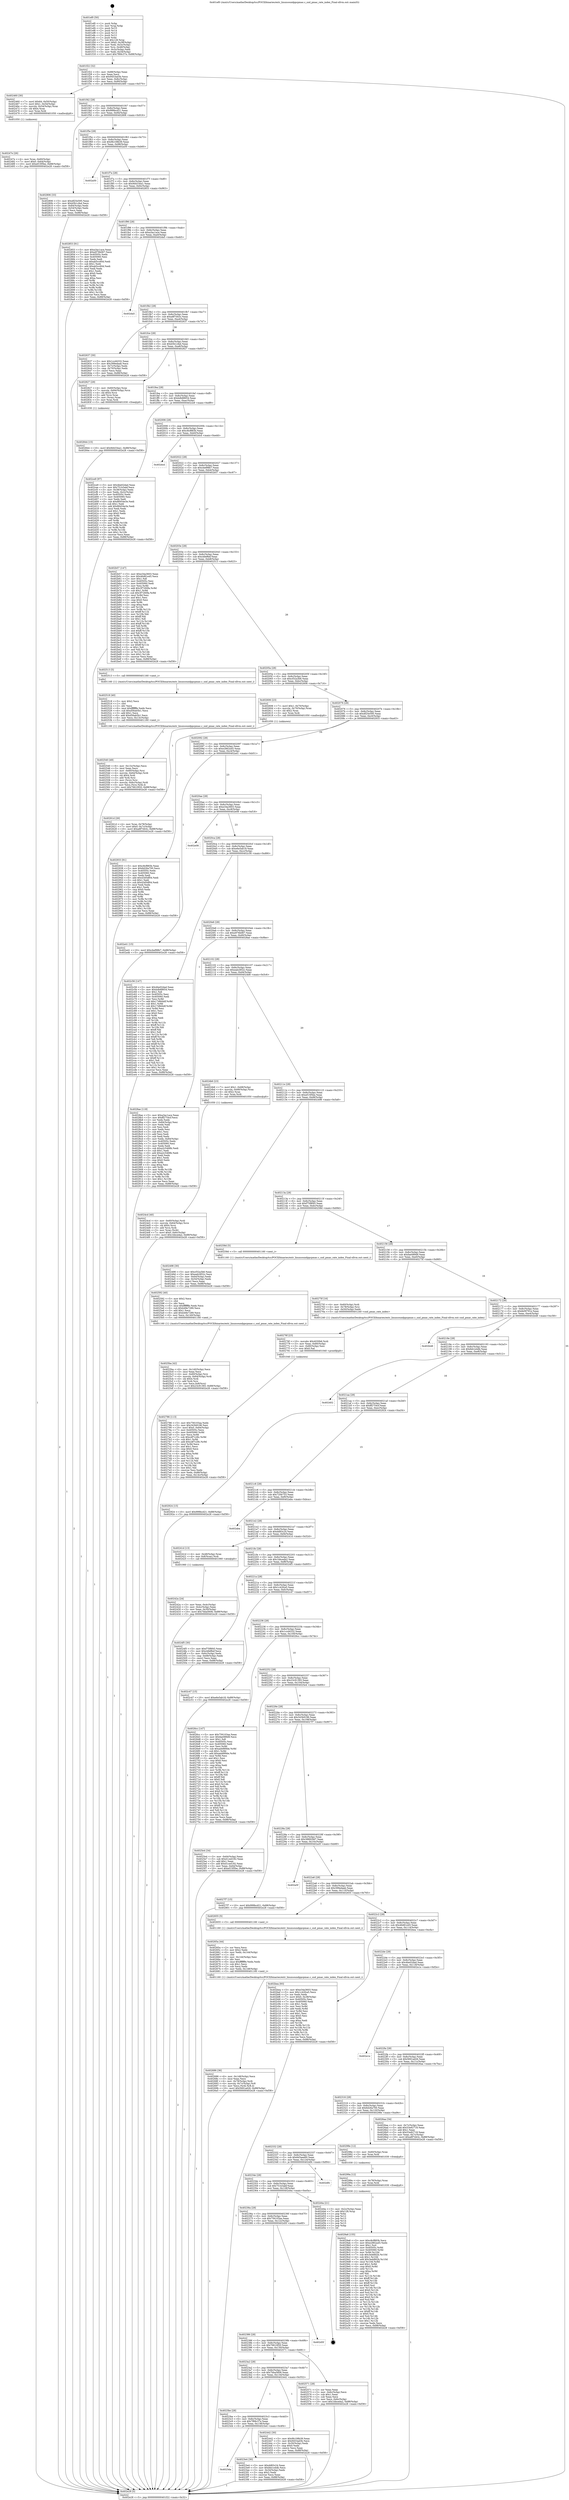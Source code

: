 digraph "0x401ef0" {
  label = "0x401ef0 (/mnt/c/Users/mathe/Desktop/tcc/POCII/binaries/extr_linuxsoundppcpmac.c_snd_pmac_rate_index_Final-ollvm.out::main(0))"
  labelloc = "t"
  node[shape=record]

  Entry [label="",width=0.3,height=0.3,shape=circle,fillcolor=black,style=filled]
  "0x401f22" [label="{
     0x401f22 [32]\l
     | [instrs]\l
     &nbsp;&nbsp;0x401f22 \<+6\>: mov -0x88(%rbp),%eax\l
     &nbsp;&nbsp;0x401f28 \<+2\>: mov %eax,%ecx\l
     &nbsp;&nbsp;0x401f2a \<+6\>: sub $0x9453ad3b,%ecx\l
     &nbsp;&nbsp;0x401f30 \<+6\>: mov %eax,-0x8c(%rbp)\l
     &nbsp;&nbsp;0x401f36 \<+6\>: mov %ecx,-0x90(%rbp)\l
     &nbsp;&nbsp;0x401f3c \<+6\>: je 0000000000402460 \<main+0x570\>\l
  }"]
  "0x402460" [label="{
     0x402460 [30]\l
     | [instrs]\l
     &nbsp;&nbsp;0x402460 \<+7\>: movl $0x64,-0x50(%rbp)\l
     &nbsp;&nbsp;0x402467 \<+7\>: movl $0x1,-0x54(%rbp)\l
     &nbsp;&nbsp;0x40246e \<+4\>: movslq -0x54(%rbp),%rax\l
     &nbsp;&nbsp;0x402472 \<+4\>: shl $0x4,%rax\l
     &nbsp;&nbsp;0x402476 \<+3\>: mov %rax,%rdi\l
     &nbsp;&nbsp;0x402479 \<+5\>: call 0000000000401050 \<malloc@plt\>\l
     | [calls]\l
     &nbsp;&nbsp;0x401050 \{1\} (unknown)\l
  }"]
  "0x401f42" [label="{
     0x401f42 [28]\l
     | [instrs]\l
     &nbsp;&nbsp;0x401f42 \<+5\>: jmp 0000000000401f47 \<main+0x57\>\l
     &nbsp;&nbsp;0x401f47 \<+6\>: mov -0x8c(%rbp),%eax\l
     &nbsp;&nbsp;0x401f4d \<+5\>: sub $0x999bcd21,%eax\l
     &nbsp;&nbsp;0x401f52 \<+6\>: mov %eax,-0x94(%rbp)\l
     &nbsp;&nbsp;0x401f58 \<+6\>: je 0000000000402806 \<main+0x916\>\l
  }"]
  Exit [label="",width=0.3,height=0.3,shape=circle,fillcolor=black,style=filled,peripheries=2]
  "0x402806" [label="{
     0x402806 [33]\l
     | [instrs]\l
     &nbsp;&nbsp;0x402806 \<+5\>: mov $0xdf25e595,%eax\l
     &nbsp;&nbsp;0x40280b \<+5\>: mov $0xb5b1cfa4,%ecx\l
     &nbsp;&nbsp;0x402810 \<+6\>: mov -0x84(%rbp),%edx\l
     &nbsp;&nbsp;0x402816 \<+3\>: cmp -0x54(%rbp),%edx\l
     &nbsp;&nbsp;0x402819 \<+3\>: cmovl %ecx,%eax\l
     &nbsp;&nbsp;0x40281c \<+6\>: mov %eax,-0x88(%rbp)\l
     &nbsp;&nbsp;0x402822 \<+5\>: jmp 0000000000402e28 \<main+0xf38\>\l
  }"]
  "0x401f5e" [label="{
     0x401f5e [28]\l
     | [instrs]\l
     &nbsp;&nbsp;0x401f5e \<+5\>: jmp 0000000000401f63 \<main+0x73\>\l
     &nbsp;&nbsp;0x401f63 \<+6\>: mov -0x8c(%rbp),%eax\l
     &nbsp;&nbsp;0x401f69 \<+5\>: sub $0x9b108b39,%eax\l
     &nbsp;&nbsp;0x401f6e \<+6\>: mov %eax,-0x98(%rbp)\l
     &nbsp;&nbsp;0x401f74 \<+6\>: je 0000000000402a50 \<main+0xb60\>\l
  }"]
  "0x4029a6" [label="{
     0x4029a6 [155]\l
     | [instrs]\l
     &nbsp;&nbsp;0x4029a6 \<+5\>: mov $0xc8cf883b,%ecx\l
     &nbsp;&nbsp;0x4029ab \<+5\>: mov $0xe2862a45,%edx\l
     &nbsp;&nbsp;0x4029b0 \<+3\>: mov $0x1,%sil\l
     &nbsp;&nbsp;0x4029b3 \<+8\>: mov 0x40505c,%r8d\l
     &nbsp;&nbsp;0x4029bb \<+8\>: mov 0x405060,%r9d\l
     &nbsp;&nbsp;0x4029c3 \<+3\>: mov %r8d,%r10d\l
     &nbsp;&nbsp;0x4029c6 \<+7\>: sub $0x3eddfd2b,%r10d\l
     &nbsp;&nbsp;0x4029cd \<+4\>: sub $0x1,%r10d\l
     &nbsp;&nbsp;0x4029d1 \<+7\>: add $0x3eddfd2b,%r10d\l
     &nbsp;&nbsp;0x4029d8 \<+4\>: imul %r10d,%r8d\l
     &nbsp;&nbsp;0x4029dc \<+4\>: and $0x1,%r8d\l
     &nbsp;&nbsp;0x4029e0 \<+4\>: cmp $0x0,%r8d\l
     &nbsp;&nbsp;0x4029e4 \<+4\>: sete %r11b\l
     &nbsp;&nbsp;0x4029e8 \<+4\>: cmp $0xa,%r9d\l
     &nbsp;&nbsp;0x4029ec \<+3\>: setl %bl\l
     &nbsp;&nbsp;0x4029ef \<+3\>: mov %r11b,%r14b\l
     &nbsp;&nbsp;0x4029f2 \<+4\>: xor $0xff,%r14b\l
     &nbsp;&nbsp;0x4029f6 \<+3\>: mov %bl,%r15b\l
     &nbsp;&nbsp;0x4029f9 \<+4\>: xor $0xff,%r15b\l
     &nbsp;&nbsp;0x4029fd \<+4\>: xor $0x0,%sil\l
     &nbsp;&nbsp;0x402a01 \<+3\>: mov %r14b,%r12b\l
     &nbsp;&nbsp;0x402a04 \<+4\>: and $0x0,%r12b\l
     &nbsp;&nbsp;0x402a08 \<+3\>: and %sil,%r11b\l
     &nbsp;&nbsp;0x402a0b \<+3\>: mov %r15b,%r13b\l
     &nbsp;&nbsp;0x402a0e \<+4\>: and $0x0,%r13b\l
     &nbsp;&nbsp;0x402a12 \<+3\>: and %sil,%bl\l
     &nbsp;&nbsp;0x402a15 \<+3\>: or %r11b,%r12b\l
     &nbsp;&nbsp;0x402a18 \<+3\>: or %bl,%r13b\l
     &nbsp;&nbsp;0x402a1b \<+3\>: xor %r13b,%r12b\l
     &nbsp;&nbsp;0x402a1e \<+3\>: or %r15b,%r14b\l
     &nbsp;&nbsp;0x402a21 \<+4\>: xor $0xff,%r14b\l
     &nbsp;&nbsp;0x402a25 \<+4\>: or $0x0,%sil\l
     &nbsp;&nbsp;0x402a29 \<+3\>: and %sil,%r14b\l
     &nbsp;&nbsp;0x402a2c \<+3\>: or %r14b,%r12b\l
     &nbsp;&nbsp;0x402a2f \<+4\>: test $0x1,%r12b\l
     &nbsp;&nbsp;0x402a33 \<+3\>: cmovne %edx,%ecx\l
     &nbsp;&nbsp;0x402a36 \<+6\>: mov %ecx,-0x88(%rbp)\l
     &nbsp;&nbsp;0x402a3c \<+5\>: jmp 0000000000402e28 \<main+0xf38\>\l
  }"]
  "0x402a50" [label="{
     0x402a50\l
  }", style=dashed]
  "0x401f7a" [label="{
     0x401f7a [28]\l
     | [instrs]\l
     &nbsp;&nbsp;0x401f7a \<+5\>: jmp 0000000000401f7f \<main+0x8f\>\l
     &nbsp;&nbsp;0x401f7f \<+6\>: mov -0x8c(%rbp),%eax\l
     &nbsp;&nbsp;0x401f85 \<+5\>: sub $0x9d433ea1,%eax\l
     &nbsp;&nbsp;0x401f8a \<+6\>: mov %eax,-0x9c(%rbp)\l
     &nbsp;&nbsp;0x401f90 \<+6\>: je 0000000000402853 \<main+0x963\>\l
  }"]
  "0x40299a" [label="{
     0x40299a [12]\l
     | [instrs]\l
     &nbsp;&nbsp;0x40299a \<+4\>: mov -0x78(%rbp),%rax\l
     &nbsp;&nbsp;0x40299e \<+3\>: mov %rax,%rdi\l
     &nbsp;&nbsp;0x4029a1 \<+5\>: call 0000000000401030 \<free@plt\>\l
     | [calls]\l
     &nbsp;&nbsp;0x401030 \{1\} (unknown)\l
  }"]
  "0x402853" [label="{
     0x402853 [91]\l
     | [instrs]\l
     &nbsp;&nbsp;0x402853 \<+5\>: mov $0xa3ac1ace,%eax\l
     &nbsp;&nbsp;0x402858 \<+5\>: mov $0xe976b067,%ecx\l
     &nbsp;&nbsp;0x40285d \<+7\>: mov 0x40505c,%edx\l
     &nbsp;&nbsp;0x402864 \<+7\>: mov 0x405060,%esi\l
     &nbsp;&nbsp;0x40286b \<+2\>: mov %edx,%edi\l
     &nbsp;&nbsp;0x40286d \<+6\>: sub $0xab5cc60d,%edi\l
     &nbsp;&nbsp;0x402873 \<+3\>: sub $0x1,%edi\l
     &nbsp;&nbsp;0x402876 \<+6\>: add $0xab5cc60d,%edi\l
     &nbsp;&nbsp;0x40287c \<+3\>: imul %edi,%edx\l
     &nbsp;&nbsp;0x40287f \<+3\>: and $0x1,%edx\l
     &nbsp;&nbsp;0x402882 \<+3\>: cmp $0x0,%edx\l
     &nbsp;&nbsp;0x402885 \<+4\>: sete %r8b\l
     &nbsp;&nbsp;0x402889 \<+3\>: cmp $0xa,%esi\l
     &nbsp;&nbsp;0x40288c \<+4\>: setl %r9b\l
     &nbsp;&nbsp;0x402890 \<+3\>: mov %r8b,%r10b\l
     &nbsp;&nbsp;0x402893 \<+3\>: and %r9b,%r10b\l
     &nbsp;&nbsp;0x402896 \<+3\>: xor %r9b,%r8b\l
     &nbsp;&nbsp;0x402899 \<+3\>: or %r8b,%r10b\l
     &nbsp;&nbsp;0x40289c \<+4\>: test $0x1,%r10b\l
     &nbsp;&nbsp;0x4028a0 \<+3\>: cmovne %ecx,%eax\l
     &nbsp;&nbsp;0x4028a3 \<+6\>: mov %eax,-0x88(%rbp)\l
     &nbsp;&nbsp;0x4028a9 \<+5\>: jmp 0000000000402e28 \<main+0xf38\>\l
  }"]
  "0x401f96" [label="{
     0x401f96 [28]\l
     | [instrs]\l
     &nbsp;&nbsp;0x401f96 \<+5\>: jmp 0000000000401f9b \<main+0xab\>\l
     &nbsp;&nbsp;0x401f9b \<+6\>: mov -0x8c(%rbp),%eax\l
     &nbsp;&nbsp;0x401fa1 \<+5\>: sub $0xa3ac1ace,%eax\l
     &nbsp;&nbsp;0x401fa6 \<+6\>: mov %eax,-0xa0(%rbp)\l
     &nbsp;&nbsp;0x401fac \<+6\>: je 0000000000402da5 \<main+0xeb5\>\l
  }"]
  "0x402844" [label="{
     0x402844 [15]\l
     | [instrs]\l
     &nbsp;&nbsp;0x402844 \<+10\>: movl $0x9d433ea1,-0x88(%rbp)\l
     &nbsp;&nbsp;0x40284e \<+5\>: jmp 0000000000402e28 \<main+0xf38\>\l
  }"]
  "0x402da5" [label="{
     0x402da5\l
  }", style=dashed]
  "0x401fb2" [label="{
     0x401fb2 [28]\l
     | [instrs]\l
     &nbsp;&nbsp;0x401fb2 \<+5\>: jmp 0000000000401fb7 \<main+0xc7\>\l
     &nbsp;&nbsp;0x401fb7 \<+6\>: mov -0x8c(%rbp),%eax\l
     &nbsp;&nbsp;0x401fbd \<+5\>: sub $0xa8f7d43c,%eax\l
     &nbsp;&nbsp;0x401fc2 \<+6\>: mov %eax,-0xa4(%rbp)\l
     &nbsp;&nbsp;0x401fc8 \<+6\>: je 0000000000402637 \<main+0x747\>\l
  }"]
  "0x402786" [label="{
     0x402786 [113]\l
     | [instrs]\l
     &nbsp;&nbsp;0x402786 \<+5\>: mov $0x756103aa,%edx\l
     &nbsp;&nbsp;0x40278b \<+5\>: mov $0x343b9196,%esi\l
     &nbsp;&nbsp;0x402790 \<+10\>: movl $0x0,-0x84(%rbp)\l
     &nbsp;&nbsp;0x40279a \<+7\>: mov 0x40505c,%ecx\l
     &nbsp;&nbsp;0x4027a1 \<+8\>: mov 0x405060,%r8d\l
     &nbsp;&nbsp;0x4027a9 \<+3\>: mov %ecx,%r9d\l
     &nbsp;&nbsp;0x4027ac \<+7\>: sub $0xcdf7c28c,%r9d\l
     &nbsp;&nbsp;0x4027b3 \<+4\>: sub $0x1,%r9d\l
     &nbsp;&nbsp;0x4027b7 \<+7\>: add $0xcdf7c28c,%r9d\l
     &nbsp;&nbsp;0x4027be \<+4\>: imul %r9d,%ecx\l
     &nbsp;&nbsp;0x4027c2 \<+3\>: and $0x1,%ecx\l
     &nbsp;&nbsp;0x4027c5 \<+3\>: cmp $0x0,%ecx\l
     &nbsp;&nbsp;0x4027c8 \<+4\>: sete %r10b\l
     &nbsp;&nbsp;0x4027cc \<+4\>: cmp $0xa,%r8d\l
     &nbsp;&nbsp;0x4027d0 \<+4\>: setl %r11b\l
     &nbsp;&nbsp;0x4027d4 \<+3\>: mov %r10b,%bl\l
     &nbsp;&nbsp;0x4027d7 \<+3\>: and %r11b,%bl\l
     &nbsp;&nbsp;0x4027da \<+3\>: xor %r11b,%r10b\l
     &nbsp;&nbsp;0x4027dd \<+3\>: or %r10b,%bl\l
     &nbsp;&nbsp;0x4027e0 \<+3\>: test $0x1,%bl\l
     &nbsp;&nbsp;0x4027e3 \<+3\>: cmovne %esi,%edx\l
     &nbsp;&nbsp;0x4027e6 \<+6\>: mov %edx,-0x88(%rbp)\l
     &nbsp;&nbsp;0x4027ec \<+6\>: mov %eax,-0x14c(%rbp)\l
     &nbsp;&nbsp;0x4027f2 \<+5\>: jmp 0000000000402e28 \<main+0xf38\>\l
  }"]
  "0x402637" [label="{
     0x402637 [30]\l
     | [instrs]\l
     &nbsp;&nbsp;0x402637 \<+5\>: mov $0x1ccd4332,%eax\l
     &nbsp;&nbsp;0x40263c \<+5\>: mov $0x399edaab,%ecx\l
     &nbsp;&nbsp;0x402641 \<+3\>: mov -0x7c(%rbp),%edx\l
     &nbsp;&nbsp;0x402644 \<+3\>: cmp -0x70(%rbp),%edx\l
     &nbsp;&nbsp;0x402647 \<+3\>: cmovl %ecx,%eax\l
     &nbsp;&nbsp;0x40264a \<+6\>: mov %eax,-0x88(%rbp)\l
     &nbsp;&nbsp;0x402650 \<+5\>: jmp 0000000000402e28 \<main+0xf38\>\l
  }"]
  "0x401fce" [label="{
     0x401fce [28]\l
     | [instrs]\l
     &nbsp;&nbsp;0x401fce \<+5\>: jmp 0000000000401fd3 \<main+0xe3\>\l
     &nbsp;&nbsp;0x401fd3 \<+6\>: mov -0x8c(%rbp),%eax\l
     &nbsp;&nbsp;0x401fd9 \<+5\>: sub $0xb5b1cfa4,%eax\l
     &nbsp;&nbsp;0x401fde \<+6\>: mov %eax,-0xa8(%rbp)\l
     &nbsp;&nbsp;0x401fe4 \<+6\>: je 0000000000402827 \<main+0x937\>\l
  }"]
  "0x40276f" [label="{
     0x40276f [23]\l
     | [instrs]\l
     &nbsp;&nbsp;0x40276f \<+10\>: movabs $0x4030b6,%rdi\l
     &nbsp;&nbsp;0x402779 \<+3\>: mov %eax,-0x80(%rbp)\l
     &nbsp;&nbsp;0x40277c \<+3\>: mov -0x80(%rbp),%esi\l
     &nbsp;&nbsp;0x40277f \<+2\>: mov $0x0,%al\l
     &nbsp;&nbsp;0x402781 \<+5\>: call 0000000000401040 \<printf@plt\>\l
     | [calls]\l
     &nbsp;&nbsp;0x401040 \{1\} (unknown)\l
  }"]
  "0x402827" [label="{
     0x402827 [29]\l
     | [instrs]\l
     &nbsp;&nbsp;0x402827 \<+4\>: mov -0x60(%rbp),%rax\l
     &nbsp;&nbsp;0x40282b \<+7\>: movslq -0x84(%rbp),%rcx\l
     &nbsp;&nbsp;0x402832 \<+4\>: shl $0x4,%rcx\l
     &nbsp;&nbsp;0x402836 \<+3\>: add %rcx,%rax\l
     &nbsp;&nbsp;0x402839 \<+3\>: mov (%rax),%rax\l
     &nbsp;&nbsp;0x40283c \<+3\>: mov %rax,%rdi\l
     &nbsp;&nbsp;0x40283f \<+5\>: call 0000000000401030 \<free@plt\>\l
     | [calls]\l
     &nbsp;&nbsp;0x401030 \{1\} (unknown)\l
  }"]
  "0x401fea" [label="{
     0x401fea [28]\l
     | [instrs]\l
     &nbsp;&nbsp;0x401fea \<+5\>: jmp 0000000000401fef \<main+0xff\>\l
     &nbsp;&nbsp;0x401fef \<+6\>: mov -0x8c(%rbp),%eax\l
     &nbsp;&nbsp;0x401ff5 \<+5\>: sub $0xbdb88654,%eax\l
     &nbsp;&nbsp;0x401ffa \<+6\>: mov %eax,-0xac(%rbp)\l
     &nbsp;&nbsp;0x402000 \<+6\>: je 0000000000402ce9 \<main+0xdf9\>\l
  }"]
  "0x402686" [label="{
     0x402686 [36]\l
     | [instrs]\l
     &nbsp;&nbsp;0x402686 \<+6\>: mov -0x148(%rbp),%ecx\l
     &nbsp;&nbsp;0x40268c \<+3\>: imul %eax,%ecx\l
     &nbsp;&nbsp;0x40268f \<+4\>: mov -0x78(%rbp),%rdi\l
     &nbsp;&nbsp;0x402693 \<+4\>: movslq -0x7c(%rbp),%r8\l
     &nbsp;&nbsp;0x402697 \<+4\>: mov %ecx,(%rdi,%r8,4)\l
     &nbsp;&nbsp;0x40269b \<+10\>: movl $0x5691ad26,-0x88(%rbp)\l
     &nbsp;&nbsp;0x4026a5 \<+5\>: jmp 0000000000402e28 \<main+0xf38\>\l
  }"]
  "0x402ce9" [label="{
     0x402ce9 [97]\l
     | [instrs]\l
     &nbsp;&nbsp;0x402ce9 \<+5\>: mov $0x4be02dad,%eax\l
     &nbsp;&nbsp;0x402cee \<+5\>: mov $0x751b3abf,%ecx\l
     &nbsp;&nbsp;0x402cf3 \<+3\>: mov -0x38(%rbp),%edx\l
     &nbsp;&nbsp;0x402cf6 \<+3\>: mov %edx,-0x2c(%rbp)\l
     &nbsp;&nbsp;0x402cf9 \<+7\>: mov 0x40505c,%edx\l
     &nbsp;&nbsp;0x402d00 \<+7\>: mov 0x405060,%esi\l
     &nbsp;&nbsp;0x402d07 \<+2\>: mov %edx,%edi\l
     &nbsp;&nbsp;0x402d09 \<+6\>: sub $0x88454e3e,%edi\l
     &nbsp;&nbsp;0x402d0f \<+3\>: sub $0x1,%edi\l
     &nbsp;&nbsp;0x402d12 \<+6\>: add $0x88454e3e,%edi\l
     &nbsp;&nbsp;0x402d18 \<+3\>: imul %edi,%edx\l
     &nbsp;&nbsp;0x402d1b \<+3\>: and $0x1,%edx\l
     &nbsp;&nbsp;0x402d1e \<+3\>: cmp $0x0,%edx\l
     &nbsp;&nbsp;0x402d21 \<+4\>: sete %r8b\l
     &nbsp;&nbsp;0x402d25 \<+3\>: cmp $0xa,%esi\l
     &nbsp;&nbsp;0x402d28 \<+4\>: setl %r9b\l
     &nbsp;&nbsp;0x402d2c \<+3\>: mov %r8b,%r10b\l
     &nbsp;&nbsp;0x402d2f \<+3\>: and %r9b,%r10b\l
     &nbsp;&nbsp;0x402d32 \<+3\>: xor %r9b,%r8b\l
     &nbsp;&nbsp;0x402d35 \<+3\>: or %r8b,%r10b\l
     &nbsp;&nbsp;0x402d38 \<+4\>: test $0x1,%r10b\l
     &nbsp;&nbsp;0x402d3c \<+3\>: cmovne %ecx,%eax\l
     &nbsp;&nbsp;0x402d3f \<+6\>: mov %eax,-0x88(%rbp)\l
     &nbsp;&nbsp;0x402d45 \<+5\>: jmp 0000000000402e28 \<main+0xf38\>\l
  }"]
  "0x402006" [label="{
     0x402006 [28]\l
     | [instrs]\l
     &nbsp;&nbsp;0x402006 \<+5\>: jmp 000000000040200b \<main+0x11b\>\l
     &nbsp;&nbsp;0x40200b \<+6\>: mov -0x8c(%rbp),%eax\l
     &nbsp;&nbsp;0x402011 \<+5\>: sub $0xc8cf883b,%eax\l
     &nbsp;&nbsp;0x402016 \<+6\>: mov %eax,-0xb0(%rbp)\l
     &nbsp;&nbsp;0x40201c \<+6\>: je 0000000000402dcd \<main+0xedd\>\l
  }"]
  "0x40265a" [label="{
     0x40265a [44]\l
     | [instrs]\l
     &nbsp;&nbsp;0x40265a \<+2\>: xor %ecx,%ecx\l
     &nbsp;&nbsp;0x40265c \<+5\>: mov $0x2,%edx\l
     &nbsp;&nbsp;0x402661 \<+6\>: mov %edx,-0x144(%rbp)\l
     &nbsp;&nbsp;0x402667 \<+1\>: cltd\l
     &nbsp;&nbsp;0x402668 \<+6\>: mov -0x144(%rbp),%esi\l
     &nbsp;&nbsp;0x40266e \<+2\>: idiv %esi\l
     &nbsp;&nbsp;0x402670 \<+6\>: imul $0xfffffffe,%edx,%edx\l
     &nbsp;&nbsp;0x402676 \<+3\>: sub $0x1,%ecx\l
     &nbsp;&nbsp;0x402679 \<+2\>: sub %ecx,%edx\l
     &nbsp;&nbsp;0x40267b \<+6\>: mov %edx,-0x148(%rbp)\l
     &nbsp;&nbsp;0x402681 \<+5\>: call 0000000000401160 \<next_i\>\l
     | [calls]\l
     &nbsp;&nbsp;0x401160 \{1\} (/mnt/c/Users/mathe/Desktop/tcc/POCII/binaries/extr_linuxsoundppcpmac.c_snd_pmac_rate_index_Final-ollvm.out::next_i)\l
  }"]
  "0x402dcd" [label="{
     0x402dcd\l
  }", style=dashed]
  "0x402022" [label="{
     0x402022 [28]\l
     | [instrs]\l
     &nbsp;&nbsp;0x402022 \<+5\>: jmp 0000000000402027 \<main+0x137\>\l
     &nbsp;&nbsp;0x402027 \<+6\>: mov -0x8c(%rbp),%eax\l
     &nbsp;&nbsp;0x40202d \<+5\>: sub $0xcbef98b7,%eax\l
     &nbsp;&nbsp;0x402032 \<+6\>: mov %eax,-0xb4(%rbp)\l
     &nbsp;&nbsp;0x402038 \<+6\>: je 0000000000402b57 \<main+0xc67\>\l
  }"]
  "0x40261d" [label="{
     0x40261d [26]\l
     | [instrs]\l
     &nbsp;&nbsp;0x40261d \<+4\>: mov %rax,-0x78(%rbp)\l
     &nbsp;&nbsp;0x402621 \<+7\>: movl $0x0,-0x7c(%rbp)\l
     &nbsp;&nbsp;0x402628 \<+10\>: movl $0xa8f7d43c,-0x88(%rbp)\l
     &nbsp;&nbsp;0x402632 \<+5\>: jmp 0000000000402e28 \<main+0xf38\>\l
  }"]
  "0x402b57" [label="{
     0x402b57 [147]\l
     | [instrs]\l
     &nbsp;&nbsp;0x402b57 \<+5\>: mov $0xe34a3603,%eax\l
     &nbsp;&nbsp;0x402b5c \<+5\>: mov $0x46d81e45,%ecx\l
     &nbsp;&nbsp;0x402b61 \<+2\>: mov $0x1,%dl\l
     &nbsp;&nbsp;0x402b63 \<+7\>: mov 0x40505c,%esi\l
     &nbsp;&nbsp;0x402b6a \<+7\>: mov 0x405060,%edi\l
     &nbsp;&nbsp;0x402b71 \<+3\>: mov %esi,%r8d\l
     &nbsp;&nbsp;0x402b74 \<+7\>: add $0x3f7260fa,%r8d\l
     &nbsp;&nbsp;0x402b7b \<+4\>: sub $0x1,%r8d\l
     &nbsp;&nbsp;0x402b7f \<+7\>: sub $0x3f7260fa,%r8d\l
     &nbsp;&nbsp;0x402b86 \<+4\>: imul %r8d,%esi\l
     &nbsp;&nbsp;0x402b8a \<+3\>: and $0x1,%esi\l
     &nbsp;&nbsp;0x402b8d \<+3\>: cmp $0x0,%esi\l
     &nbsp;&nbsp;0x402b90 \<+4\>: sete %r9b\l
     &nbsp;&nbsp;0x402b94 \<+3\>: cmp $0xa,%edi\l
     &nbsp;&nbsp;0x402b97 \<+4\>: setl %r10b\l
     &nbsp;&nbsp;0x402b9b \<+3\>: mov %r9b,%r11b\l
     &nbsp;&nbsp;0x402b9e \<+4\>: xor $0xff,%r11b\l
     &nbsp;&nbsp;0x402ba2 \<+3\>: mov %r10b,%bl\l
     &nbsp;&nbsp;0x402ba5 \<+3\>: xor $0xff,%bl\l
     &nbsp;&nbsp;0x402ba8 \<+3\>: xor $0x1,%dl\l
     &nbsp;&nbsp;0x402bab \<+3\>: mov %r11b,%r14b\l
     &nbsp;&nbsp;0x402bae \<+4\>: and $0xff,%r14b\l
     &nbsp;&nbsp;0x402bb2 \<+3\>: and %dl,%r9b\l
     &nbsp;&nbsp;0x402bb5 \<+3\>: mov %bl,%r15b\l
     &nbsp;&nbsp;0x402bb8 \<+4\>: and $0xff,%r15b\l
     &nbsp;&nbsp;0x402bbc \<+3\>: and %dl,%r10b\l
     &nbsp;&nbsp;0x402bbf \<+3\>: or %r9b,%r14b\l
     &nbsp;&nbsp;0x402bc2 \<+3\>: or %r10b,%r15b\l
     &nbsp;&nbsp;0x402bc5 \<+3\>: xor %r15b,%r14b\l
     &nbsp;&nbsp;0x402bc8 \<+3\>: or %bl,%r11b\l
     &nbsp;&nbsp;0x402bcb \<+4\>: xor $0xff,%r11b\l
     &nbsp;&nbsp;0x402bcf \<+3\>: or $0x1,%dl\l
     &nbsp;&nbsp;0x402bd2 \<+3\>: and %dl,%r11b\l
     &nbsp;&nbsp;0x402bd5 \<+3\>: or %r11b,%r14b\l
     &nbsp;&nbsp;0x402bd8 \<+4\>: test $0x1,%r14b\l
     &nbsp;&nbsp;0x402bdc \<+3\>: cmovne %ecx,%eax\l
     &nbsp;&nbsp;0x402bdf \<+6\>: mov %eax,-0x88(%rbp)\l
     &nbsp;&nbsp;0x402be5 \<+5\>: jmp 0000000000402e28 \<main+0xf38\>\l
  }"]
  "0x40203e" [label="{
     0x40203e [28]\l
     | [instrs]\l
     &nbsp;&nbsp;0x40203e \<+5\>: jmp 0000000000402043 \<main+0x153\>\l
     &nbsp;&nbsp;0x402043 \<+6\>: mov -0x8c(%rbp),%eax\l
     &nbsp;&nbsp;0x402049 \<+5\>: sub $0xcbfef6ef,%eax\l
     &nbsp;&nbsp;0x40204e \<+6\>: mov %eax,-0xb8(%rbp)\l
     &nbsp;&nbsp;0x402054 \<+6\>: je 0000000000402513 \<main+0x623\>\l
  }"]
  "0x4025ba" [label="{
     0x4025ba [42]\l
     | [instrs]\l
     &nbsp;&nbsp;0x4025ba \<+6\>: mov -0x140(%rbp),%ecx\l
     &nbsp;&nbsp;0x4025c0 \<+3\>: imul %eax,%ecx\l
     &nbsp;&nbsp;0x4025c3 \<+4\>: mov -0x60(%rbp),%rsi\l
     &nbsp;&nbsp;0x4025c7 \<+4\>: movslq -0x64(%rbp),%rdi\l
     &nbsp;&nbsp;0x4025cb \<+4\>: shl $0x4,%rdi\l
     &nbsp;&nbsp;0x4025cf \<+3\>: add %rdi,%rsi\l
     &nbsp;&nbsp;0x4025d2 \<+3\>: mov %ecx,0x8(%rsi)\l
     &nbsp;&nbsp;0x4025d5 \<+10\>: movl $0x23c91393,-0x88(%rbp)\l
     &nbsp;&nbsp;0x4025df \<+5\>: jmp 0000000000402e28 \<main+0xf38\>\l
  }"]
  "0x402513" [label="{
     0x402513 [5]\l
     | [instrs]\l
     &nbsp;&nbsp;0x402513 \<+5\>: call 0000000000401160 \<next_i\>\l
     | [calls]\l
     &nbsp;&nbsp;0x401160 \{1\} (/mnt/c/Users/mathe/Desktop/tcc/POCII/binaries/extr_linuxsoundppcpmac.c_snd_pmac_rate_index_Final-ollvm.out::next_i)\l
  }"]
  "0x40205a" [label="{
     0x40205a [28]\l
     | [instrs]\l
     &nbsp;&nbsp;0x40205a \<+5\>: jmp 000000000040205f \<main+0x16f\>\l
     &nbsp;&nbsp;0x40205f \<+6\>: mov -0x8c(%rbp),%eax\l
     &nbsp;&nbsp;0x402065 \<+5\>: sub $0xcf32a3b6,%eax\l
     &nbsp;&nbsp;0x40206a \<+6\>: mov %eax,-0xbc(%rbp)\l
     &nbsp;&nbsp;0x402070 \<+6\>: je 0000000000402606 \<main+0x716\>\l
  }"]
  "0x402592" [label="{
     0x402592 [40]\l
     | [instrs]\l
     &nbsp;&nbsp;0x402592 \<+5\>: mov $0x2,%ecx\l
     &nbsp;&nbsp;0x402597 \<+1\>: cltd\l
     &nbsp;&nbsp;0x402598 \<+2\>: idiv %ecx\l
     &nbsp;&nbsp;0x40259a \<+6\>: imul $0xfffffffe,%edx,%ecx\l
     &nbsp;&nbsp;0x4025a0 \<+6\>: sub $0xb49e7289,%ecx\l
     &nbsp;&nbsp;0x4025a6 \<+3\>: add $0x1,%ecx\l
     &nbsp;&nbsp;0x4025a9 \<+6\>: add $0xb49e7289,%ecx\l
     &nbsp;&nbsp;0x4025af \<+6\>: mov %ecx,-0x140(%rbp)\l
     &nbsp;&nbsp;0x4025b5 \<+5\>: call 0000000000401160 \<next_i\>\l
     | [calls]\l
     &nbsp;&nbsp;0x401160 \{1\} (/mnt/c/Users/mathe/Desktop/tcc/POCII/binaries/extr_linuxsoundppcpmac.c_snd_pmac_rate_index_Final-ollvm.out::next_i)\l
  }"]
  "0x402606" [label="{
     0x402606 [23]\l
     | [instrs]\l
     &nbsp;&nbsp;0x402606 \<+7\>: movl $0x1,-0x70(%rbp)\l
     &nbsp;&nbsp;0x40260d \<+4\>: movslq -0x70(%rbp),%rax\l
     &nbsp;&nbsp;0x402611 \<+4\>: shl $0x2,%rax\l
     &nbsp;&nbsp;0x402615 \<+3\>: mov %rax,%rdi\l
     &nbsp;&nbsp;0x402618 \<+5\>: call 0000000000401050 \<malloc@plt\>\l
     | [calls]\l
     &nbsp;&nbsp;0x401050 \{1\} (unknown)\l
  }"]
  "0x402076" [label="{
     0x402076 [28]\l
     | [instrs]\l
     &nbsp;&nbsp;0x402076 \<+5\>: jmp 000000000040207b \<main+0x18b\>\l
     &nbsp;&nbsp;0x40207b \<+6\>: mov -0x8c(%rbp),%eax\l
     &nbsp;&nbsp;0x402081 \<+5\>: sub $0xdf25e595,%eax\l
     &nbsp;&nbsp;0x402086 \<+6\>: mov %eax,-0xc0(%rbp)\l
     &nbsp;&nbsp;0x40208c \<+6\>: je 0000000000402933 \<main+0xa43\>\l
  }"]
  "0x402540" [label="{
     0x402540 [49]\l
     | [instrs]\l
     &nbsp;&nbsp;0x402540 \<+6\>: mov -0x13c(%rbp),%ecx\l
     &nbsp;&nbsp;0x402546 \<+3\>: imul %eax,%ecx\l
     &nbsp;&nbsp;0x402549 \<+4\>: mov -0x60(%rbp),%rsi\l
     &nbsp;&nbsp;0x40254d \<+4\>: movslq -0x64(%rbp),%rdi\l
     &nbsp;&nbsp;0x402551 \<+4\>: shl $0x4,%rdi\l
     &nbsp;&nbsp;0x402555 \<+3\>: add %rdi,%rsi\l
     &nbsp;&nbsp;0x402558 \<+3\>: mov (%rsi),%rsi\l
     &nbsp;&nbsp;0x40255b \<+4\>: movslq -0x6c(%rbp),%rdi\l
     &nbsp;&nbsp;0x40255f \<+3\>: mov %ecx,(%rsi,%rdi,4)\l
     &nbsp;&nbsp;0x402562 \<+10\>: movl $0x76610f20,-0x88(%rbp)\l
     &nbsp;&nbsp;0x40256c \<+5\>: jmp 0000000000402e28 \<main+0xf38\>\l
  }"]
  "0x402933" [label="{
     0x402933 [91]\l
     | [instrs]\l
     &nbsp;&nbsp;0x402933 \<+5\>: mov $0xc8cf883b,%eax\l
     &nbsp;&nbsp;0x402938 \<+5\>: mov $0x6d26a700,%ecx\l
     &nbsp;&nbsp;0x40293d \<+7\>: mov 0x40505c,%edx\l
     &nbsp;&nbsp;0x402944 \<+7\>: mov 0x405060,%esi\l
     &nbsp;&nbsp;0x40294b \<+2\>: mov %edx,%edi\l
     &nbsp;&nbsp;0x40294d \<+6\>: add $0x43d5df04,%edi\l
     &nbsp;&nbsp;0x402953 \<+3\>: sub $0x1,%edi\l
     &nbsp;&nbsp;0x402956 \<+6\>: sub $0x43d5df04,%edi\l
     &nbsp;&nbsp;0x40295c \<+3\>: imul %edi,%edx\l
     &nbsp;&nbsp;0x40295f \<+3\>: and $0x1,%edx\l
     &nbsp;&nbsp;0x402962 \<+3\>: cmp $0x0,%edx\l
     &nbsp;&nbsp;0x402965 \<+4\>: sete %r8b\l
     &nbsp;&nbsp;0x402969 \<+3\>: cmp $0xa,%esi\l
     &nbsp;&nbsp;0x40296c \<+4\>: setl %r9b\l
     &nbsp;&nbsp;0x402970 \<+3\>: mov %r8b,%r10b\l
     &nbsp;&nbsp;0x402973 \<+3\>: and %r9b,%r10b\l
     &nbsp;&nbsp;0x402976 \<+3\>: xor %r9b,%r8b\l
     &nbsp;&nbsp;0x402979 \<+3\>: or %r8b,%r10b\l
     &nbsp;&nbsp;0x40297c \<+4\>: test $0x1,%r10b\l
     &nbsp;&nbsp;0x402980 \<+3\>: cmovne %ecx,%eax\l
     &nbsp;&nbsp;0x402983 \<+6\>: mov %eax,-0x88(%rbp)\l
     &nbsp;&nbsp;0x402989 \<+5\>: jmp 0000000000402e28 \<main+0xf38\>\l
  }"]
  "0x402092" [label="{
     0x402092 [28]\l
     | [instrs]\l
     &nbsp;&nbsp;0x402092 \<+5\>: jmp 0000000000402097 \<main+0x1a7\>\l
     &nbsp;&nbsp;0x402097 \<+6\>: mov -0x8c(%rbp),%eax\l
     &nbsp;&nbsp;0x40209d \<+5\>: sub $0xe2862a45,%eax\l
     &nbsp;&nbsp;0x4020a2 \<+6\>: mov %eax,-0xc4(%rbp)\l
     &nbsp;&nbsp;0x4020a8 \<+6\>: je 0000000000402a41 \<main+0xb51\>\l
  }"]
  "0x402518" [label="{
     0x402518 [40]\l
     | [instrs]\l
     &nbsp;&nbsp;0x402518 \<+5\>: mov $0x2,%ecx\l
     &nbsp;&nbsp;0x40251d \<+1\>: cltd\l
     &nbsp;&nbsp;0x40251e \<+2\>: idiv %ecx\l
     &nbsp;&nbsp;0x402520 \<+6\>: imul $0xfffffffe,%edx,%ecx\l
     &nbsp;&nbsp;0x402526 \<+6\>: sub $0xd56ab5b1,%ecx\l
     &nbsp;&nbsp;0x40252c \<+3\>: add $0x1,%ecx\l
     &nbsp;&nbsp;0x40252f \<+6\>: add $0xd56ab5b1,%ecx\l
     &nbsp;&nbsp;0x402535 \<+6\>: mov %ecx,-0x13c(%rbp)\l
     &nbsp;&nbsp;0x40253b \<+5\>: call 0000000000401160 \<next_i\>\l
     | [calls]\l
     &nbsp;&nbsp;0x401160 \{1\} (/mnt/c/Users/mathe/Desktop/tcc/POCII/binaries/extr_linuxsoundppcpmac.c_snd_pmac_rate_index_Final-ollvm.out::next_i)\l
  }"]
  "0x402a41" [label="{
     0x402a41 [15]\l
     | [instrs]\l
     &nbsp;&nbsp;0x402a41 \<+10\>: movl $0xcbef98b7,-0x88(%rbp)\l
     &nbsp;&nbsp;0x402a4b \<+5\>: jmp 0000000000402e28 \<main+0xf38\>\l
  }"]
  "0x4020ae" [label="{
     0x4020ae [28]\l
     | [instrs]\l
     &nbsp;&nbsp;0x4020ae \<+5\>: jmp 00000000004020b3 \<main+0x1c3\>\l
     &nbsp;&nbsp;0x4020b3 \<+6\>: mov -0x8c(%rbp),%eax\l
     &nbsp;&nbsp;0x4020b9 \<+5\>: sub $0xe34a3603,%eax\l
     &nbsp;&nbsp;0x4020be \<+6\>: mov %eax,-0xc8(%rbp)\l
     &nbsp;&nbsp;0x4020c4 \<+6\>: je 0000000000402e08 \<main+0xf18\>\l
  }"]
  "0x4024cd" [label="{
     0x4024cd [40]\l
     | [instrs]\l
     &nbsp;&nbsp;0x4024cd \<+4\>: mov -0x60(%rbp),%rdi\l
     &nbsp;&nbsp;0x4024d1 \<+4\>: movslq -0x64(%rbp),%rcx\l
     &nbsp;&nbsp;0x4024d5 \<+4\>: shl $0x4,%rcx\l
     &nbsp;&nbsp;0x4024d9 \<+3\>: add %rcx,%rdi\l
     &nbsp;&nbsp;0x4024dc \<+3\>: mov %rax,(%rdi)\l
     &nbsp;&nbsp;0x4024df \<+7\>: movl $0x0,-0x6c(%rbp)\l
     &nbsp;&nbsp;0x4024e6 \<+10\>: movl $0x1bbceda2,-0x88(%rbp)\l
     &nbsp;&nbsp;0x4024f0 \<+5\>: jmp 0000000000402e28 \<main+0xf38\>\l
  }"]
  "0x402e08" [label="{
     0x402e08\l
  }", style=dashed]
  "0x4020ca" [label="{
     0x4020ca [28]\l
     | [instrs]\l
     &nbsp;&nbsp;0x4020ca \<+5\>: jmp 00000000004020cf \<main+0x1df\>\l
     &nbsp;&nbsp;0x4020cf \<+6\>: mov -0x8c(%rbp),%eax\l
     &nbsp;&nbsp;0x4020d5 \<+5\>: sub $0xe6e5ab18,%eax\l
     &nbsp;&nbsp;0x4020da \<+6\>: mov %eax,-0xcc(%rbp)\l
     &nbsp;&nbsp;0x4020e0 \<+6\>: je 0000000000402c56 \<main+0xd66\>\l
  }"]
  "0x40247e" [label="{
     0x40247e [26]\l
     | [instrs]\l
     &nbsp;&nbsp;0x40247e \<+4\>: mov %rax,-0x60(%rbp)\l
     &nbsp;&nbsp;0x402482 \<+7\>: movl $0x0,-0x64(%rbp)\l
     &nbsp;&nbsp;0x402489 \<+10\>: movl $0xef15f5be,-0x88(%rbp)\l
     &nbsp;&nbsp;0x402493 \<+5\>: jmp 0000000000402e28 \<main+0xf38\>\l
  }"]
  "0x402c56" [label="{
     0x402c56 [147]\l
     | [instrs]\l
     &nbsp;&nbsp;0x402c56 \<+5\>: mov $0x4be02dad,%eax\l
     &nbsp;&nbsp;0x402c5b \<+5\>: mov $0xbdb88654,%ecx\l
     &nbsp;&nbsp;0x402c60 \<+2\>: mov $0x1,%dl\l
     &nbsp;&nbsp;0x402c62 \<+7\>: mov 0x40505c,%esi\l
     &nbsp;&nbsp;0x402c69 \<+7\>: mov 0x405060,%edi\l
     &nbsp;&nbsp;0x402c70 \<+3\>: mov %esi,%r8d\l
     &nbsp;&nbsp;0x402c73 \<+7\>: add $0x17d8d4df,%r8d\l
     &nbsp;&nbsp;0x402c7a \<+4\>: sub $0x1,%r8d\l
     &nbsp;&nbsp;0x402c7e \<+7\>: sub $0x17d8d4df,%r8d\l
     &nbsp;&nbsp;0x402c85 \<+4\>: imul %r8d,%esi\l
     &nbsp;&nbsp;0x402c89 \<+3\>: and $0x1,%esi\l
     &nbsp;&nbsp;0x402c8c \<+3\>: cmp $0x0,%esi\l
     &nbsp;&nbsp;0x402c8f \<+4\>: sete %r9b\l
     &nbsp;&nbsp;0x402c93 \<+3\>: cmp $0xa,%edi\l
     &nbsp;&nbsp;0x402c96 \<+4\>: setl %r10b\l
     &nbsp;&nbsp;0x402c9a \<+3\>: mov %r9b,%r11b\l
     &nbsp;&nbsp;0x402c9d \<+4\>: xor $0xff,%r11b\l
     &nbsp;&nbsp;0x402ca1 \<+3\>: mov %r10b,%bl\l
     &nbsp;&nbsp;0x402ca4 \<+3\>: xor $0xff,%bl\l
     &nbsp;&nbsp;0x402ca7 \<+3\>: xor $0x1,%dl\l
     &nbsp;&nbsp;0x402caa \<+3\>: mov %r11b,%r14b\l
     &nbsp;&nbsp;0x402cad \<+4\>: and $0xff,%r14b\l
     &nbsp;&nbsp;0x402cb1 \<+3\>: and %dl,%r9b\l
     &nbsp;&nbsp;0x402cb4 \<+3\>: mov %bl,%r15b\l
     &nbsp;&nbsp;0x402cb7 \<+4\>: and $0xff,%r15b\l
     &nbsp;&nbsp;0x402cbb \<+3\>: and %dl,%r10b\l
     &nbsp;&nbsp;0x402cbe \<+3\>: or %r9b,%r14b\l
     &nbsp;&nbsp;0x402cc1 \<+3\>: or %r10b,%r15b\l
     &nbsp;&nbsp;0x402cc4 \<+3\>: xor %r15b,%r14b\l
     &nbsp;&nbsp;0x402cc7 \<+3\>: or %bl,%r11b\l
     &nbsp;&nbsp;0x402cca \<+4\>: xor $0xff,%r11b\l
     &nbsp;&nbsp;0x402cce \<+3\>: or $0x1,%dl\l
     &nbsp;&nbsp;0x402cd1 \<+3\>: and %dl,%r11b\l
     &nbsp;&nbsp;0x402cd4 \<+3\>: or %r11b,%r14b\l
     &nbsp;&nbsp;0x402cd7 \<+4\>: test $0x1,%r14b\l
     &nbsp;&nbsp;0x402cdb \<+3\>: cmovne %ecx,%eax\l
     &nbsp;&nbsp;0x402cde \<+6\>: mov %eax,-0x88(%rbp)\l
     &nbsp;&nbsp;0x402ce4 \<+5\>: jmp 0000000000402e28 \<main+0xf38\>\l
  }"]
  "0x4020e6" [label="{
     0x4020e6 [28]\l
     | [instrs]\l
     &nbsp;&nbsp;0x4020e6 \<+5\>: jmp 00000000004020eb \<main+0x1fb\>\l
     &nbsp;&nbsp;0x4020eb \<+6\>: mov -0x8c(%rbp),%eax\l
     &nbsp;&nbsp;0x4020f1 \<+5\>: sub $0xe976b067,%eax\l
     &nbsp;&nbsp;0x4020f6 \<+6\>: mov %eax,-0xd0(%rbp)\l
     &nbsp;&nbsp;0x4020fc \<+6\>: je 00000000004028ae \<main+0x9be\>\l
  }"]
  "0x40242a" [label="{
     0x40242a [24]\l
     | [instrs]\l
     &nbsp;&nbsp;0x40242a \<+3\>: mov %eax,-0x4c(%rbp)\l
     &nbsp;&nbsp;0x40242d \<+3\>: mov -0x4c(%rbp),%eax\l
     &nbsp;&nbsp;0x402430 \<+3\>: mov %eax,-0x30(%rbp)\l
     &nbsp;&nbsp;0x402433 \<+10\>: movl $0x7bba5606,-0x88(%rbp)\l
     &nbsp;&nbsp;0x40243d \<+5\>: jmp 0000000000402e28 \<main+0xf38\>\l
  }"]
  "0x4028ae" [label="{
     0x4028ae [118]\l
     | [instrs]\l
     &nbsp;&nbsp;0x4028ae \<+5\>: mov $0xa3ac1ace,%eax\l
     &nbsp;&nbsp;0x4028b3 \<+5\>: mov $0xff2754cf,%ecx\l
     &nbsp;&nbsp;0x4028b8 \<+2\>: xor %edx,%edx\l
     &nbsp;&nbsp;0x4028ba \<+6\>: mov -0x84(%rbp),%esi\l
     &nbsp;&nbsp;0x4028c0 \<+2\>: mov %edx,%edi\l
     &nbsp;&nbsp;0x4028c2 \<+2\>: sub %esi,%edi\l
     &nbsp;&nbsp;0x4028c4 \<+2\>: mov %edx,%esi\l
     &nbsp;&nbsp;0x4028c6 \<+3\>: sub $0x1,%esi\l
     &nbsp;&nbsp;0x4028c9 \<+2\>: add %esi,%edi\l
     &nbsp;&nbsp;0x4028cb \<+2\>: sub %edi,%edx\l
     &nbsp;&nbsp;0x4028cd \<+6\>: mov %edx,-0x84(%rbp)\l
     &nbsp;&nbsp;0x4028d3 \<+7\>: mov 0x40505c,%edx\l
     &nbsp;&nbsp;0x4028da \<+7\>: mov 0x405060,%esi\l
     &nbsp;&nbsp;0x4028e1 \<+2\>: mov %edx,%edi\l
     &nbsp;&nbsp;0x4028e3 \<+6\>: sub $0xa2c5468b,%edi\l
     &nbsp;&nbsp;0x4028e9 \<+3\>: sub $0x1,%edi\l
     &nbsp;&nbsp;0x4028ec \<+6\>: add $0xa2c5468b,%edi\l
     &nbsp;&nbsp;0x4028f2 \<+3\>: imul %edi,%edx\l
     &nbsp;&nbsp;0x4028f5 \<+3\>: and $0x1,%edx\l
     &nbsp;&nbsp;0x4028f8 \<+3\>: cmp $0x0,%edx\l
     &nbsp;&nbsp;0x4028fb \<+4\>: sete %r8b\l
     &nbsp;&nbsp;0x4028ff \<+3\>: cmp $0xa,%esi\l
     &nbsp;&nbsp;0x402902 \<+4\>: setl %r9b\l
     &nbsp;&nbsp;0x402906 \<+3\>: mov %r8b,%r10b\l
     &nbsp;&nbsp;0x402909 \<+3\>: and %r9b,%r10b\l
     &nbsp;&nbsp;0x40290c \<+3\>: xor %r9b,%r8b\l
     &nbsp;&nbsp;0x40290f \<+3\>: or %r8b,%r10b\l
     &nbsp;&nbsp;0x402912 \<+4\>: test $0x1,%r10b\l
     &nbsp;&nbsp;0x402916 \<+3\>: cmovne %ecx,%eax\l
     &nbsp;&nbsp;0x402919 \<+6\>: mov %eax,-0x88(%rbp)\l
     &nbsp;&nbsp;0x40291f \<+5\>: jmp 0000000000402e28 \<main+0xf38\>\l
  }"]
  "0x402102" [label="{
     0x402102 [28]\l
     | [instrs]\l
     &nbsp;&nbsp;0x402102 \<+5\>: jmp 0000000000402107 \<main+0x217\>\l
     &nbsp;&nbsp;0x402107 \<+6\>: mov -0x8c(%rbp),%eax\l
     &nbsp;&nbsp;0x40210d \<+5\>: sub $0xeab2852c,%eax\l
     &nbsp;&nbsp;0x402112 \<+6\>: mov %eax,-0xd4(%rbp)\l
     &nbsp;&nbsp;0x402118 \<+6\>: je 00000000004024b6 \<main+0x5c6\>\l
  }"]
  "0x401ef0" [label="{
     0x401ef0 [50]\l
     | [instrs]\l
     &nbsp;&nbsp;0x401ef0 \<+1\>: push %rbp\l
     &nbsp;&nbsp;0x401ef1 \<+3\>: mov %rsp,%rbp\l
     &nbsp;&nbsp;0x401ef4 \<+2\>: push %r15\l
     &nbsp;&nbsp;0x401ef6 \<+2\>: push %r14\l
     &nbsp;&nbsp;0x401ef8 \<+2\>: push %r13\l
     &nbsp;&nbsp;0x401efa \<+2\>: push %r12\l
     &nbsp;&nbsp;0x401efc \<+1\>: push %rbx\l
     &nbsp;&nbsp;0x401efd \<+7\>: sub $0x128,%rsp\l
     &nbsp;&nbsp;0x401f04 \<+7\>: movl $0x0,-0x38(%rbp)\l
     &nbsp;&nbsp;0x401f0b \<+3\>: mov %edi,-0x3c(%rbp)\l
     &nbsp;&nbsp;0x401f0e \<+4\>: mov %rsi,-0x48(%rbp)\l
     &nbsp;&nbsp;0x401f12 \<+3\>: mov -0x3c(%rbp),%edi\l
     &nbsp;&nbsp;0x401f15 \<+3\>: mov %edi,-0x34(%rbp)\l
     &nbsp;&nbsp;0x401f18 \<+10\>: movl $0x7f68c37e,-0x88(%rbp)\l
  }"]
  "0x4024b6" [label="{
     0x4024b6 [23]\l
     | [instrs]\l
     &nbsp;&nbsp;0x4024b6 \<+7\>: movl $0x1,-0x68(%rbp)\l
     &nbsp;&nbsp;0x4024bd \<+4\>: movslq -0x68(%rbp),%rax\l
     &nbsp;&nbsp;0x4024c1 \<+4\>: shl $0x2,%rax\l
     &nbsp;&nbsp;0x4024c5 \<+3\>: mov %rax,%rdi\l
     &nbsp;&nbsp;0x4024c8 \<+5\>: call 0000000000401050 \<malloc@plt\>\l
     | [calls]\l
     &nbsp;&nbsp;0x401050 \{1\} (unknown)\l
  }"]
  "0x40211e" [label="{
     0x40211e [28]\l
     | [instrs]\l
     &nbsp;&nbsp;0x40211e \<+5\>: jmp 0000000000402123 \<main+0x233\>\l
     &nbsp;&nbsp;0x402123 \<+6\>: mov -0x8c(%rbp),%eax\l
     &nbsp;&nbsp;0x402129 \<+5\>: sub $0xef15f5be,%eax\l
     &nbsp;&nbsp;0x40212e \<+6\>: mov %eax,-0xd8(%rbp)\l
     &nbsp;&nbsp;0x402134 \<+6\>: je 0000000000402498 \<main+0x5a8\>\l
  }"]
  "0x402e28" [label="{
     0x402e28 [5]\l
     | [instrs]\l
     &nbsp;&nbsp;0x402e28 \<+5\>: jmp 0000000000401f22 \<main+0x32\>\l
  }"]
  "0x402498" [label="{
     0x402498 [30]\l
     | [instrs]\l
     &nbsp;&nbsp;0x402498 \<+5\>: mov $0xcf32a3b6,%eax\l
     &nbsp;&nbsp;0x40249d \<+5\>: mov $0xeab2852c,%ecx\l
     &nbsp;&nbsp;0x4024a2 \<+3\>: mov -0x64(%rbp),%edx\l
     &nbsp;&nbsp;0x4024a5 \<+3\>: cmp -0x54(%rbp),%edx\l
     &nbsp;&nbsp;0x4024a8 \<+3\>: cmovl %ecx,%eax\l
     &nbsp;&nbsp;0x4024ab \<+6\>: mov %eax,-0x88(%rbp)\l
     &nbsp;&nbsp;0x4024b1 \<+5\>: jmp 0000000000402e28 \<main+0xf38\>\l
  }"]
  "0x40213a" [label="{
     0x40213a [28]\l
     | [instrs]\l
     &nbsp;&nbsp;0x40213a \<+5\>: jmp 000000000040213f \<main+0x24f\>\l
     &nbsp;&nbsp;0x40213f \<+6\>: mov -0x8c(%rbp),%eax\l
     &nbsp;&nbsp;0x402145 \<+5\>: sub $0xf75f8f45,%eax\l
     &nbsp;&nbsp;0x40214a \<+6\>: mov %eax,-0xdc(%rbp)\l
     &nbsp;&nbsp;0x402150 \<+6\>: je 000000000040258d \<main+0x69d\>\l
  }"]
  "0x4023da" [label="{
     0x4023da\l
  }", style=dashed]
  "0x40258d" [label="{
     0x40258d [5]\l
     | [instrs]\l
     &nbsp;&nbsp;0x40258d \<+5\>: call 0000000000401160 \<next_i\>\l
     | [calls]\l
     &nbsp;&nbsp;0x401160 \{1\} (/mnt/c/Users/mathe/Desktop/tcc/POCII/binaries/extr_linuxsoundppcpmac.c_snd_pmac_rate_index_Final-ollvm.out::next_i)\l
  }"]
  "0x402156" [label="{
     0x402156 [28]\l
     | [instrs]\l
     &nbsp;&nbsp;0x402156 \<+5\>: jmp 000000000040215b \<main+0x26b\>\l
     &nbsp;&nbsp;0x40215b \<+6\>: mov -0x8c(%rbp),%eax\l
     &nbsp;&nbsp;0x402161 \<+5\>: sub $0xfae089d9,%eax\l
     &nbsp;&nbsp;0x402166 \<+6\>: mov %eax,-0xe0(%rbp)\l
     &nbsp;&nbsp;0x40216c \<+6\>: je 000000000040275f \<main+0x86f\>\l
  }"]
  "0x4023e4" [label="{
     0x4023e4 [30]\l
     | [instrs]\l
     &nbsp;&nbsp;0x4023e4 \<+5\>: mov $0xdd83c24,%eax\l
     &nbsp;&nbsp;0x4023e9 \<+5\>: mov $0xfeb1e4db,%ecx\l
     &nbsp;&nbsp;0x4023ee \<+3\>: mov -0x34(%rbp),%edx\l
     &nbsp;&nbsp;0x4023f1 \<+3\>: cmp $0x2,%edx\l
     &nbsp;&nbsp;0x4023f4 \<+3\>: cmovne %ecx,%eax\l
     &nbsp;&nbsp;0x4023f7 \<+6\>: mov %eax,-0x88(%rbp)\l
     &nbsp;&nbsp;0x4023fd \<+5\>: jmp 0000000000402e28 \<main+0xf38\>\l
  }"]
  "0x40275f" [label="{
     0x40275f [16]\l
     | [instrs]\l
     &nbsp;&nbsp;0x40275f \<+4\>: mov -0x60(%rbp),%rdi\l
     &nbsp;&nbsp;0x402763 \<+4\>: mov -0x78(%rbp),%rsi\l
     &nbsp;&nbsp;0x402767 \<+3\>: mov -0x50(%rbp),%edx\l
     &nbsp;&nbsp;0x40276a \<+5\>: call 0000000000401240 \<snd_pmac_rate_index\>\l
     | [calls]\l
     &nbsp;&nbsp;0x401240 \{1\} (/mnt/c/Users/mathe/Desktop/tcc/POCII/binaries/extr_linuxsoundppcpmac.c_snd_pmac_rate_index_Final-ollvm.out::snd_pmac_rate_index)\l
  }"]
  "0x402172" [label="{
     0x402172 [28]\l
     | [instrs]\l
     &nbsp;&nbsp;0x402172 \<+5\>: jmp 0000000000402177 \<main+0x287\>\l
     &nbsp;&nbsp;0x402177 \<+6\>: mov -0x8c(%rbp),%eax\l
     &nbsp;&nbsp;0x40217d \<+5\>: sub $0xfe09791e,%eax\l
     &nbsp;&nbsp;0x402182 \<+6\>: mov %eax,-0xe4(%rbp)\l
     &nbsp;&nbsp;0x402188 \<+6\>: je 0000000000402b48 \<main+0xc58\>\l
  }"]
  "0x4023be" [label="{
     0x4023be [28]\l
     | [instrs]\l
     &nbsp;&nbsp;0x4023be \<+5\>: jmp 00000000004023c3 \<main+0x4d3\>\l
     &nbsp;&nbsp;0x4023c3 \<+6\>: mov -0x8c(%rbp),%eax\l
     &nbsp;&nbsp;0x4023c9 \<+5\>: sub $0x7f68c37e,%eax\l
     &nbsp;&nbsp;0x4023ce \<+6\>: mov %eax,-0x138(%rbp)\l
     &nbsp;&nbsp;0x4023d4 \<+6\>: je 00000000004023e4 \<main+0x4f4\>\l
  }"]
  "0x402b48" [label="{
     0x402b48\l
  }", style=dashed]
  "0x40218e" [label="{
     0x40218e [28]\l
     | [instrs]\l
     &nbsp;&nbsp;0x40218e \<+5\>: jmp 0000000000402193 \<main+0x2a3\>\l
     &nbsp;&nbsp;0x402193 \<+6\>: mov -0x8c(%rbp),%eax\l
     &nbsp;&nbsp;0x402199 \<+5\>: sub $0xfeb1e4db,%eax\l
     &nbsp;&nbsp;0x40219e \<+6\>: mov %eax,-0xe8(%rbp)\l
     &nbsp;&nbsp;0x4021a4 \<+6\>: je 0000000000402402 \<main+0x512\>\l
  }"]
  "0x402442" [label="{
     0x402442 [30]\l
     | [instrs]\l
     &nbsp;&nbsp;0x402442 \<+5\>: mov $0x9b108b39,%eax\l
     &nbsp;&nbsp;0x402447 \<+5\>: mov $0x9453ad3b,%ecx\l
     &nbsp;&nbsp;0x40244c \<+3\>: mov -0x30(%rbp),%edx\l
     &nbsp;&nbsp;0x40244f \<+3\>: cmp $0x0,%edx\l
     &nbsp;&nbsp;0x402452 \<+3\>: cmove %ecx,%eax\l
     &nbsp;&nbsp;0x402455 \<+6\>: mov %eax,-0x88(%rbp)\l
     &nbsp;&nbsp;0x40245b \<+5\>: jmp 0000000000402e28 \<main+0xf38\>\l
  }"]
  "0x402402" [label="{
     0x402402\l
  }", style=dashed]
  "0x4021aa" [label="{
     0x4021aa [28]\l
     | [instrs]\l
     &nbsp;&nbsp;0x4021aa \<+5\>: jmp 00000000004021af \<main+0x2bf\>\l
     &nbsp;&nbsp;0x4021af \<+6\>: mov -0x8c(%rbp),%eax\l
     &nbsp;&nbsp;0x4021b5 \<+5\>: sub $0xff2754cf,%eax\l
     &nbsp;&nbsp;0x4021ba \<+6\>: mov %eax,-0xec(%rbp)\l
     &nbsp;&nbsp;0x4021c0 \<+6\>: je 0000000000402924 \<main+0xa34\>\l
  }"]
  "0x4023a2" [label="{
     0x4023a2 [28]\l
     | [instrs]\l
     &nbsp;&nbsp;0x4023a2 \<+5\>: jmp 00000000004023a7 \<main+0x4b7\>\l
     &nbsp;&nbsp;0x4023a7 \<+6\>: mov -0x8c(%rbp),%eax\l
     &nbsp;&nbsp;0x4023ad \<+5\>: sub $0x7bba5606,%eax\l
     &nbsp;&nbsp;0x4023b2 \<+6\>: mov %eax,-0x134(%rbp)\l
     &nbsp;&nbsp;0x4023b8 \<+6\>: je 0000000000402442 \<main+0x552\>\l
  }"]
  "0x402924" [label="{
     0x402924 [15]\l
     | [instrs]\l
     &nbsp;&nbsp;0x402924 \<+10\>: movl $0x999bcd21,-0x88(%rbp)\l
     &nbsp;&nbsp;0x40292e \<+5\>: jmp 0000000000402e28 \<main+0xf38\>\l
  }"]
  "0x4021c6" [label="{
     0x4021c6 [28]\l
     | [instrs]\l
     &nbsp;&nbsp;0x4021c6 \<+5\>: jmp 00000000004021cb \<main+0x2db\>\l
     &nbsp;&nbsp;0x4021cb \<+6\>: mov -0x8c(%rbp),%eax\l
     &nbsp;&nbsp;0x4021d1 \<+5\>: sub $0x720b753,%eax\l
     &nbsp;&nbsp;0x4021d6 \<+6\>: mov %eax,-0xf0(%rbp)\l
     &nbsp;&nbsp;0x4021dc \<+6\>: je 0000000000402aba \<main+0xbca\>\l
  }"]
  "0x402571" [label="{
     0x402571 [28]\l
     | [instrs]\l
     &nbsp;&nbsp;0x402571 \<+2\>: xor %eax,%eax\l
     &nbsp;&nbsp;0x402573 \<+3\>: mov -0x6c(%rbp),%ecx\l
     &nbsp;&nbsp;0x402576 \<+3\>: sub $0x1,%eax\l
     &nbsp;&nbsp;0x402579 \<+2\>: sub %eax,%ecx\l
     &nbsp;&nbsp;0x40257b \<+3\>: mov %ecx,-0x6c(%rbp)\l
     &nbsp;&nbsp;0x40257e \<+10\>: movl $0x1bbceda2,-0x88(%rbp)\l
     &nbsp;&nbsp;0x402588 \<+5\>: jmp 0000000000402e28 \<main+0xf38\>\l
  }"]
  "0x402aba" [label="{
     0x402aba\l
  }", style=dashed]
  "0x4021e2" [label="{
     0x4021e2 [28]\l
     | [instrs]\l
     &nbsp;&nbsp;0x4021e2 \<+5\>: jmp 00000000004021e7 \<main+0x2f7\>\l
     &nbsp;&nbsp;0x4021e7 \<+6\>: mov -0x8c(%rbp),%eax\l
     &nbsp;&nbsp;0x4021ed \<+5\>: sub $0xdd83c24,%eax\l
     &nbsp;&nbsp;0x4021f2 \<+6\>: mov %eax,-0xf4(%rbp)\l
     &nbsp;&nbsp;0x4021f8 \<+6\>: je 000000000040241d \<main+0x52d\>\l
  }"]
  "0x402386" [label="{
     0x402386 [28]\l
     | [instrs]\l
     &nbsp;&nbsp;0x402386 \<+5\>: jmp 000000000040238b \<main+0x49b\>\l
     &nbsp;&nbsp;0x40238b \<+6\>: mov -0x8c(%rbp),%eax\l
     &nbsp;&nbsp;0x402391 \<+5\>: sub $0x76610f20,%eax\l
     &nbsp;&nbsp;0x402396 \<+6\>: mov %eax,-0x130(%rbp)\l
     &nbsp;&nbsp;0x40239c \<+6\>: je 0000000000402571 \<main+0x681\>\l
  }"]
  "0x40241d" [label="{
     0x40241d [13]\l
     | [instrs]\l
     &nbsp;&nbsp;0x40241d \<+4\>: mov -0x48(%rbp),%rax\l
     &nbsp;&nbsp;0x402421 \<+4\>: mov 0x8(%rax),%rdi\l
     &nbsp;&nbsp;0x402425 \<+5\>: call 0000000000401060 \<atoi@plt\>\l
     | [calls]\l
     &nbsp;&nbsp;0x401060 \{1\} (unknown)\l
  }"]
  "0x4021fe" [label="{
     0x4021fe [28]\l
     | [instrs]\l
     &nbsp;&nbsp;0x4021fe \<+5\>: jmp 0000000000402203 \<main+0x313\>\l
     &nbsp;&nbsp;0x402203 \<+6\>: mov -0x8c(%rbp),%eax\l
     &nbsp;&nbsp;0x402209 \<+5\>: sub $0x1bbceda2,%eax\l
     &nbsp;&nbsp;0x40220e \<+6\>: mov %eax,-0xf8(%rbp)\l
     &nbsp;&nbsp;0x402214 \<+6\>: je 00000000004024f5 \<main+0x605\>\l
  }"]
  "0x402d5f" [label="{
     0x402d5f\l
  }", style=dashed]
  "0x4024f5" [label="{
     0x4024f5 [30]\l
     | [instrs]\l
     &nbsp;&nbsp;0x4024f5 \<+5\>: mov $0xf75f8f45,%eax\l
     &nbsp;&nbsp;0x4024fa \<+5\>: mov $0xcbfef6ef,%ecx\l
     &nbsp;&nbsp;0x4024ff \<+3\>: mov -0x6c(%rbp),%edx\l
     &nbsp;&nbsp;0x402502 \<+3\>: cmp -0x68(%rbp),%edx\l
     &nbsp;&nbsp;0x402505 \<+3\>: cmovl %ecx,%eax\l
     &nbsp;&nbsp;0x402508 \<+6\>: mov %eax,-0x88(%rbp)\l
     &nbsp;&nbsp;0x40250e \<+5\>: jmp 0000000000402e28 \<main+0xf38\>\l
  }"]
  "0x40221a" [label="{
     0x40221a [28]\l
     | [instrs]\l
     &nbsp;&nbsp;0x40221a \<+5\>: jmp 000000000040221f \<main+0x32f\>\l
     &nbsp;&nbsp;0x40221f \<+6\>: mov -0x8c(%rbp),%eax\l
     &nbsp;&nbsp;0x402225 \<+5\>: sub $0x1c42fca5,%eax\l
     &nbsp;&nbsp;0x40222a \<+6\>: mov %eax,-0xfc(%rbp)\l
     &nbsp;&nbsp;0x402230 \<+6\>: je 0000000000402c47 \<main+0xd57\>\l
  }"]
  "0x40236a" [label="{
     0x40236a [28]\l
     | [instrs]\l
     &nbsp;&nbsp;0x40236a \<+5\>: jmp 000000000040236f \<main+0x47f\>\l
     &nbsp;&nbsp;0x40236f \<+6\>: mov -0x8c(%rbp),%eax\l
     &nbsp;&nbsp;0x402375 \<+5\>: sub $0x756103aa,%eax\l
     &nbsp;&nbsp;0x40237a \<+6\>: mov %eax,-0x12c(%rbp)\l
     &nbsp;&nbsp;0x402380 \<+6\>: je 0000000000402d5f \<main+0xe6f\>\l
  }"]
  "0x402c47" [label="{
     0x402c47 [15]\l
     | [instrs]\l
     &nbsp;&nbsp;0x402c47 \<+10\>: movl $0xe6e5ab18,-0x88(%rbp)\l
     &nbsp;&nbsp;0x402c51 \<+5\>: jmp 0000000000402e28 \<main+0xf38\>\l
  }"]
  "0x402236" [label="{
     0x402236 [28]\l
     | [instrs]\l
     &nbsp;&nbsp;0x402236 \<+5\>: jmp 000000000040223b \<main+0x34b\>\l
     &nbsp;&nbsp;0x40223b \<+6\>: mov -0x8c(%rbp),%eax\l
     &nbsp;&nbsp;0x402241 \<+5\>: sub $0x1ccd4332,%eax\l
     &nbsp;&nbsp;0x402246 \<+6\>: mov %eax,-0x100(%rbp)\l
     &nbsp;&nbsp;0x40224c \<+6\>: je 00000000004026cc \<main+0x7dc\>\l
  }"]
  "0x402d4a" [label="{
     0x402d4a [21]\l
     | [instrs]\l
     &nbsp;&nbsp;0x402d4a \<+3\>: mov -0x2c(%rbp),%eax\l
     &nbsp;&nbsp;0x402d4d \<+7\>: add $0x128,%rsp\l
     &nbsp;&nbsp;0x402d54 \<+1\>: pop %rbx\l
     &nbsp;&nbsp;0x402d55 \<+2\>: pop %r12\l
     &nbsp;&nbsp;0x402d57 \<+2\>: pop %r13\l
     &nbsp;&nbsp;0x402d59 \<+2\>: pop %r14\l
     &nbsp;&nbsp;0x402d5b \<+2\>: pop %r15\l
     &nbsp;&nbsp;0x402d5d \<+1\>: pop %rbp\l
     &nbsp;&nbsp;0x402d5e \<+1\>: ret\l
  }"]
  "0x4026cc" [label="{
     0x4026cc [147]\l
     | [instrs]\l
     &nbsp;&nbsp;0x4026cc \<+5\>: mov $0x756103aa,%eax\l
     &nbsp;&nbsp;0x4026d1 \<+5\>: mov $0xfae089d9,%ecx\l
     &nbsp;&nbsp;0x4026d6 \<+2\>: mov $0x1,%dl\l
     &nbsp;&nbsp;0x4026d8 \<+7\>: mov 0x40505c,%esi\l
     &nbsp;&nbsp;0x4026df \<+7\>: mov 0x405060,%edi\l
     &nbsp;&nbsp;0x4026e6 \<+3\>: mov %esi,%r8d\l
     &nbsp;&nbsp;0x4026e9 \<+7\>: sub $0xaeb889de,%r8d\l
     &nbsp;&nbsp;0x4026f0 \<+4\>: sub $0x1,%r8d\l
     &nbsp;&nbsp;0x4026f4 \<+7\>: add $0xaeb889de,%r8d\l
     &nbsp;&nbsp;0x4026fb \<+4\>: imul %r8d,%esi\l
     &nbsp;&nbsp;0x4026ff \<+3\>: and $0x1,%esi\l
     &nbsp;&nbsp;0x402702 \<+3\>: cmp $0x0,%esi\l
     &nbsp;&nbsp;0x402705 \<+4\>: sete %r9b\l
     &nbsp;&nbsp;0x402709 \<+3\>: cmp $0xa,%edi\l
     &nbsp;&nbsp;0x40270c \<+4\>: setl %r10b\l
     &nbsp;&nbsp;0x402710 \<+3\>: mov %r9b,%r11b\l
     &nbsp;&nbsp;0x402713 \<+4\>: xor $0xff,%r11b\l
     &nbsp;&nbsp;0x402717 \<+3\>: mov %r10b,%bl\l
     &nbsp;&nbsp;0x40271a \<+3\>: xor $0xff,%bl\l
     &nbsp;&nbsp;0x40271d \<+3\>: xor $0x0,%dl\l
     &nbsp;&nbsp;0x402720 \<+3\>: mov %r11b,%r14b\l
     &nbsp;&nbsp;0x402723 \<+4\>: and $0x0,%r14b\l
     &nbsp;&nbsp;0x402727 \<+3\>: and %dl,%r9b\l
     &nbsp;&nbsp;0x40272a \<+3\>: mov %bl,%r15b\l
     &nbsp;&nbsp;0x40272d \<+4\>: and $0x0,%r15b\l
     &nbsp;&nbsp;0x402731 \<+3\>: and %dl,%r10b\l
     &nbsp;&nbsp;0x402734 \<+3\>: or %r9b,%r14b\l
     &nbsp;&nbsp;0x402737 \<+3\>: or %r10b,%r15b\l
     &nbsp;&nbsp;0x40273a \<+3\>: xor %r15b,%r14b\l
     &nbsp;&nbsp;0x40273d \<+3\>: or %bl,%r11b\l
     &nbsp;&nbsp;0x402740 \<+4\>: xor $0xff,%r11b\l
     &nbsp;&nbsp;0x402744 \<+3\>: or $0x0,%dl\l
     &nbsp;&nbsp;0x402747 \<+3\>: and %dl,%r11b\l
     &nbsp;&nbsp;0x40274a \<+3\>: or %r11b,%r14b\l
     &nbsp;&nbsp;0x40274d \<+4\>: test $0x1,%r14b\l
     &nbsp;&nbsp;0x402751 \<+3\>: cmovne %ecx,%eax\l
     &nbsp;&nbsp;0x402754 \<+6\>: mov %eax,-0x88(%rbp)\l
     &nbsp;&nbsp;0x40275a \<+5\>: jmp 0000000000402e28 \<main+0xf38\>\l
  }"]
  "0x402252" [label="{
     0x402252 [28]\l
     | [instrs]\l
     &nbsp;&nbsp;0x402252 \<+5\>: jmp 0000000000402257 \<main+0x367\>\l
     &nbsp;&nbsp;0x402257 \<+6\>: mov -0x8c(%rbp),%eax\l
     &nbsp;&nbsp;0x40225d \<+5\>: sub $0x23c91393,%eax\l
     &nbsp;&nbsp;0x402262 \<+6\>: mov %eax,-0x104(%rbp)\l
     &nbsp;&nbsp;0x402268 \<+6\>: je 00000000004025e4 \<main+0x6f4\>\l
  }"]
  "0x40234e" [label="{
     0x40234e [28]\l
     | [instrs]\l
     &nbsp;&nbsp;0x40234e \<+5\>: jmp 0000000000402353 \<main+0x463\>\l
     &nbsp;&nbsp;0x402353 \<+6\>: mov -0x8c(%rbp),%eax\l
     &nbsp;&nbsp;0x402359 \<+5\>: sub $0x751b3abf,%eax\l
     &nbsp;&nbsp;0x40235e \<+6\>: mov %eax,-0x128(%rbp)\l
     &nbsp;&nbsp;0x402364 \<+6\>: je 0000000000402d4a \<main+0xe5a\>\l
  }"]
  "0x4025e4" [label="{
     0x4025e4 [34]\l
     | [instrs]\l
     &nbsp;&nbsp;0x4025e4 \<+3\>: mov -0x64(%rbp),%eax\l
     &nbsp;&nbsp;0x4025e7 \<+5\>: sub $0xd1ced182,%eax\l
     &nbsp;&nbsp;0x4025ec \<+3\>: add $0x1,%eax\l
     &nbsp;&nbsp;0x4025ef \<+5\>: add $0xd1ced182,%eax\l
     &nbsp;&nbsp;0x4025f4 \<+3\>: mov %eax,-0x64(%rbp)\l
     &nbsp;&nbsp;0x4025f7 \<+10\>: movl $0xef15f5be,-0x88(%rbp)\l
     &nbsp;&nbsp;0x402601 \<+5\>: jmp 0000000000402e28 \<main+0xf38\>\l
  }"]
  "0x40226e" [label="{
     0x40226e [28]\l
     | [instrs]\l
     &nbsp;&nbsp;0x40226e \<+5\>: jmp 0000000000402273 \<main+0x383\>\l
     &nbsp;&nbsp;0x402273 \<+6\>: mov -0x8c(%rbp),%eax\l
     &nbsp;&nbsp;0x402279 \<+5\>: sub $0x343b9196,%eax\l
     &nbsp;&nbsp;0x40227e \<+6\>: mov %eax,-0x108(%rbp)\l
     &nbsp;&nbsp;0x402284 \<+6\>: je 00000000004027f7 \<main+0x907\>\l
  }"]
  "0x402df4" [label="{
     0x402df4\l
  }", style=dashed]
  "0x4027f7" [label="{
     0x4027f7 [15]\l
     | [instrs]\l
     &nbsp;&nbsp;0x4027f7 \<+10\>: movl $0x999bcd21,-0x88(%rbp)\l
     &nbsp;&nbsp;0x402801 \<+5\>: jmp 0000000000402e28 \<main+0xf38\>\l
  }"]
  "0x40228a" [label="{
     0x40228a [28]\l
     | [instrs]\l
     &nbsp;&nbsp;0x40228a \<+5\>: jmp 000000000040228f \<main+0x39f\>\l
     &nbsp;&nbsp;0x40228f \<+6\>: mov -0x8c(%rbp),%eax\l
     &nbsp;&nbsp;0x402295 \<+5\>: sub $0x388929d7,%eax\l
     &nbsp;&nbsp;0x40229a \<+6\>: mov %eax,-0x10c(%rbp)\l
     &nbsp;&nbsp;0x4022a0 \<+6\>: je 0000000000402a5f \<main+0xb6f\>\l
  }"]
  "0x402332" [label="{
     0x402332 [28]\l
     | [instrs]\l
     &nbsp;&nbsp;0x402332 \<+5\>: jmp 0000000000402337 \<main+0x447\>\l
     &nbsp;&nbsp;0x402337 \<+6\>: mov -0x8c(%rbp),%eax\l
     &nbsp;&nbsp;0x40233d \<+5\>: sub $0x6d3aee60,%eax\l
     &nbsp;&nbsp;0x402342 \<+6\>: mov %eax,-0x124(%rbp)\l
     &nbsp;&nbsp;0x402348 \<+6\>: je 0000000000402df4 \<main+0xf04\>\l
  }"]
  "0x402a5f" [label="{
     0x402a5f\l
  }", style=dashed]
  "0x4022a6" [label="{
     0x4022a6 [28]\l
     | [instrs]\l
     &nbsp;&nbsp;0x4022a6 \<+5\>: jmp 00000000004022ab \<main+0x3bb\>\l
     &nbsp;&nbsp;0x4022ab \<+6\>: mov -0x8c(%rbp),%eax\l
     &nbsp;&nbsp;0x4022b1 \<+5\>: sub $0x399edaab,%eax\l
     &nbsp;&nbsp;0x4022b6 \<+6\>: mov %eax,-0x110(%rbp)\l
     &nbsp;&nbsp;0x4022bc \<+6\>: je 0000000000402655 \<main+0x765\>\l
  }"]
  "0x40298e" [label="{
     0x40298e [12]\l
     | [instrs]\l
     &nbsp;&nbsp;0x40298e \<+4\>: mov -0x60(%rbp),%rax\l
     &nbsp;&nbsp;0x402992 \<+3\>: mov %rax,%rdi\l
     &nbsp;&nbsp;0x402995 \<+5\>: call 0000000000401030 \<free@plt\>\l
     | [calls]\l
     &nbsp;&nbsp;0x401030 \{1\} (unknown)\l
  }"]
  "0x402655" [label="{
     0x402655 [5]\l
     | [instrs]\l
     &nbsp;&nbsp;0x402655 \<+5\>: call 0000000000401160 \<next_i\>\l
     | [calls]\l
     &nbsp;&nbsp;0x401160 \{1\} (/mnt/c/Users/mathe/Desktop/tcc/POCII/binaries/extr_linuxsoundppcpmac.c_snd_pmac_rate_index_Final-ollvm.out::next_i)\l
  }"]
  "0x4022c2" [label="{
     0x4022c2 [28]\l
     | [instrs]\l
     &nbsp;&nbsp;0x4022c2 \<+5\>: jmp 00000000004022c7 \<main+0x3d7\>\l
     &nbsp;&nbsp;0x4022c7 \<+6\>: mov -0x8c(%rbp),%eax\l
     &nbsp;&nbsp;0x4022cd \<+5\>: sub $0x46d81e45,%eax\l
     &nbsp;&nbsp;0x4022d2 \<+6\>: mov %eax,-0x114(%rbp)\l
     &nbsp;&nbsp;0x4022d8 \<+6\>: je 0000000000402bea \<main+0xcfa\>\l
  }"]
  "0x402316" [label="{
     0x402316 [28]\l
     | [instrs]\l
     &nbsp;&nbsp;0x402316 \<+5\>: jmp 000000000040231b \<main+0x42b\>\l
     &nbsp;&nbsp;0x40231b \<+6\>: mov -0x8c(%rbp),%eax\l
     &nbsp;&nbsp;0x402321 \<+5\>: sub $0x6d26a700,%eax\l
     &nbsp;&nbsp;0x402326 \<+6\>: mov %eax,-0x120(%rbp)\l
     &nbsp;&nbsp;0x40232c \<+6\>: je 000000000040298e \<main+0xa9e\>\l
  }"]
  "0x402bea" [label="{
     0x402bea [93]\l
     | [instrs]\l
     &nbsp;&nbsp;0x402bea \<+5\>: mov $0xe34a3603,%eax\l
     &nbsp;&nbsp;0x402bef \<+5\>: mov $0x1c42fca5,%ecx\l
     &nbsp;&nbsp;0x402bf4 \<+2\>: xor %edx,%edx\l
     &nbsp;&nbsp;0x402bf6 \<+7\>: movl $0x0,-0x38(%rbp)\l
     &nbsp;&nbsp;0x402bfd \<+7\>: mov 0x40505c,%esi\l
     &nbsp;&nbsp;0x402c04 \<+7\>: mov 0x405060,%edi\l
     &nbsp;&nbsp;0x402c0b \<+3\>: sub $0x1,%edx\l
     &nbsp;&nbsp;0x402c0e \<+3\>: mov %esi,%r8d\l
     &nbsp;&nbsp;0x402c11 \<+3\>: add %edx,%r8d\l
     &nbsp;&nbsp;0x402c14 \<+4\>: imul %r8d,%esi\l
     &nbsp;&nbsp;0x402c18 \<+3\>: and $0x1,%esi\l
     &nbsp;&nbsp;0x402c1b \<+3\>: cmp $0x0,%esi\l
     &nbsp;&nbsp;0x402c1e \<+4\>: sete %r9b\l
     &nbsp;&nbsp;0x402c22 \<+3\>: cmp $0xa,%edi\l
     &nbsp;&nbsp;0x402c25 \<+4\>: setl %r10b\l
     &nbsp;&nbsp;0x402c29 \<+3\>: mov %r9b,%r11b\l
     &nbsp;&nbsp;0x402c2c \<+3\>: and %r10b,%r11b\l
     &nbsp;&nbsp;0x402c2f \<+3\>: xor %r10b,%r9b\l
     &nbsp;&nbsp;0x402c32 \<+3\>: or %r9b,%r11b\l
     &nbsp;&nbsp;0x402c35 \<+4\>: test $0x1,%r11b\l
     &nbsp;&nbsp;0x402c39 \<+3\>: cmovne %ecx,%eax\l
     &nbsp;&nbsp;0x402c3c \<+6\>: mov %eax,-0x88(%rbp)\l
     &nbsp;&nbsp;0x402c42 \<+5\>: jmp 0000000000402e28 \<main+0xf38\>\l
  }"]
  "0x4022de" [label="{
     0x4022de [28]\l
     | [instrs]\l
     &nbsp;&nbsp;0x4022de \<+5\>: jmp 00000000004022e3 \<main+0x3f3\>\l
     &nbsp;&nbsp;0x4022e3 \<+6\>: mov -0x8c(%rbp),%eax\l
     &nbsp;&nbsp;0x4022e9 \<+5\>: sub $0x4be02dad,%eax\l
     &nbsp;&nbsp;0x4022ee \<+6\>: mov %eax,-0x118(%rbp)\l
     &nbsp;&nbsp;0x4022f4 \<+6\>: je 0000000000402e1e \<main+0xf2e\>\l
  }"]
  "0x4026aa" [label="{
     0x4026aa [34]\l
     | [instrs]\l
     &nbsp;&nbsp;0x4026aa \<+3\>: mov -0x7c(%rbp),%eax\l
     &nbsp;&nbsp;0x4026ad \<+5\>: add $0x53e82718,%eax\l
     &nbsp;&nbsp;0x4026b2 \<+3\>: add $0x1,%eax\l
     &nbsp;&nbsp;0x4026b5 \<+5\>: sub $0x53e82718,%eax\l
     &nbsp;&nbsp;0x4026ba \<+3\>: mov %eax,-0x7c(%rbp)\l
     &nbsp;&nbsp;0x4026bd \<+10\>: movl $0xa8f7d43c,-0x88(%rbp)\l
     &nbsp;&nbsp;0x4026c7 \<+5\>: jmp 0000000000402e28 \<main+0xf38\>\l
  }"]
  "0x402e1e" [label="{
     0x402e1e\l
  }", style=dashed]
  "0x4022fa" [label="{
     0x4022fa [28]\l
     | [instrs]\l
     &nbsp;&nbsp;0x4022fa \<+5\>: jmp 00000000004022ff \<main+0x40f\>\l
     &nbsp;&nbsp;0x4022ff \<+6\>: mov -0x8c(%rbp),%eax\l
     &nbsp;&nbsp;0x402305 \<+5\>: sub $0x5691ad26,%eax\l
     &nbsp;&nbsp;0x40230a \<+6\>: mov %eax,-0x11c(%rbp)\l
     &nbsp;&nbsp;0x402310 \<+6\>: je 00000000004026aa \<main+0x7ba\>\l
  }"]
  Entry -> "0x401ef0" [label=" 1"]
  "0x401f22" -> "0x402460" [label=" 1"]
  "0x401f22" -> "0x401f42" [label=" 35"]
  "0x402d4a" -> Exit [label=" 1"]
  "0x401f42" -> "0x402806" [label=" 2"]
  "0x401f42" -> "0x401f5e" [label=" 33"]
  "0x402ce9" -> "0x402e28" [label=" 1"]
  "0x401f5e" -> "0x402a50" [label=" 0"]
  "0x401f5e" -> "0x401f7a" [label=" 33"]
  "0x402c56" -> "0x402e28" [label=" 1"]
  "0x401f7a" -> "0x402853" [label=" 1"]
  "0x401f7a" -> "0x401f96" [label=" 32"]
  "0x402c47" -> "0x402e28" [label=" 1"]
  "0x401f96" -> "0x402da5" [label=" 0"]
  "0x401f96" -> "0x401fb2" [label=" 32"]
  "0x402bea" -> "0x402e28" [label=" 1"]
  "0x401fb2" -> "0x402637" [label=" 2"]
  "0x401fb2" -> "0x401fce" [label=" 30"]
  "0x402b57" -> "0x402e28" [label=" 1"]
  "0x401fce" -> "0x402827" [label=" 1"]
  "0x401fce" -> "0x401fea" [label=" 29"]
  "0x402a41" -> "0x402e28" [label=" 1"]
  "0x401fea" -> "0x402ce9" [label=" 1"]
  "0x401fea" -> "0x402006" [label=" 28"]
  "0x4029a6" -> "0x402e28" [label=" 1"]
  "0x402006" -> "0x402dcd" [label=" 0"]
  "0x402006" -> "0x402022" [label=" 28"]
  "0x40299a" -> "0x4029a6" [label=" 1"]
  "0x402022" -> "0x402b57" [label=" 1"]
  "0x402022" -> "0x40203e" [label=" 27"]
  "0x40298e" -> "0x40299a" [label=" 1"]
  "0x40203e" -> "0x402513" [label=" 1"]
  "0x40203e" -> "0x40205a" [label=" 26"]
  "0x402933" -> "0x402e28" [label=" 1"]
  "0x40205a" -> "0x402606" [label=" 1"]
  "0x40205a" -> "0x402076" [label=" 25"]
  "0x402924" -> "0x402e28" [label=" 1"]
  "0x402076" -> "0x402933" [label=" 1"]
  "0x402076" -> "0x402092" [label=" 24"]
  "0x4028ae" -> "0x402e28" [label=" 1"]
  "0x402092" -> "0x402a41" [label=" 1"]
  "0x402092" -> "0x4020ae" [label=" 23"]
  "0x402853" -> "0x402e28" [label=" 1"]
  "0x4020ae" -> "0x402e08" [label=" 0"]
  "0x4020ae" -> "0x4020ca" [label=" 23"]
  "0x402844" -> "0x402e28" [label=" 1"]
  "0x4020ca" -> "0x402c56" [label=" 1"]
  "0x4020ca" -> "0x4020e6" [label=" 22"]
  "0x402827" -> "0x402844" [label=" 1"]
  "0x4020e6" -> "0x4028ae" [label=" 1"]
  "0x4020e6" -> "0x402102" [label=" 21"]
  "0x402806" -> "0x402e28" [label=" 2"]
  "0x402102" -> "0x4024b6" [label=" 1"]
  "0x402102" -> "0x40211e" [label=" 20"]
  "0x4027f7" -> "0x402e28" [label=" 1"]
  "0x40211e" -> "0x402498" [label=" 2"]
  "0x40211e" -> "0x40213a" [label=" 18"]
  "0x402786" -> "0x402e28" [label=" 1"]
  "0x40213a" -> "0x40258d" [label=" 1"]
  "0x40213a" -> "0x402156" [label=" 17"]
  "0x40276f" -> "0x402786" [label=" 1"]
  "0x402156" -> "0x40275f" [label=" 1"]
  "0x402156" -> "0x402172" [label=" 16"]
  "0x40275f" -> "0x40276f" [label=" 1"]
  "0x402172" -> "0x402b48" [label=" 0"]
  "0x402172" -> "0x40218e" [label=" 16"]
  "0x4026aa" -> "0x402e28" [label=" 1"]
  "0x40218e" -> "0x402402" [label=" 0"]
  "0x40218e" -> "0x4021aa" [label=" 16"]
  "0x402686" -> "0x402e28" [label=" 1"]
  "0x4021aa" -> "0x402924" [label=" 1"]
  "0x4021aa" -> "0x4021c6" [label=" 15"]
  "0x402655" -> "0x40265a" [label=" 1"]
  "0x4021c6" -> "0x402aba" [label=" 0"]
  "0x4021c6" -> "0x4021e2" [label=" 15"]
  "0x402637" -> "0x402e28" [label=" 2"]
  "0x4021e2" -> "0x40241d" [label=" 1"]
  "0x4021e2" -> "0x4021fe" [label=" 14"]
  "0x402606" -> "0x40261d" [label=" 1"]
  "0x4021fe" -> "0x4024f5" [label=" 2"]
  "0x4021fe" -> "0x40221a" [label=" 12"]
  "0x4025e4" -> "0x402e28" [label=" 1"]
  "0x40221a" -> "0x402c47" [label=" 1"]
  "0x40221a" -> "0x402236" [label=" 11"]
  "0x402592" -> "0x4025ba" [label=" 1"]
  "0x402236" -> "0x4026cc" [label=" 1"]
  "0x402236" -> "0x402252" [label=" 10"]
  "0x40258d" -> "0x402592" [label=" 1"]
  "0x402252" -> "0x4025e4" [label=" 1"]
  "0x402252" -> "0x40226e" [label=" 9"]
  "0x402540" -> "0x402e28" [label=" 1"]
  "0x40226e" -> "0x4027f7" [label=" 1"]
  "0x40226e" -> "0x40228a" [label=" 8"]
  "0x402518" -> "0x402540" [label=" 1"]
  "0x40228a" -> "0x402a5f" [label=" 0"]
  "0x40228a" -> "0x4022a6" [label=" 8"]
  "0x4024f5" -> "0x402e28" [label=" 2"]
  "0x4022a6" -> "0x402655" [label=" 1"]
  "0x4022a6" -> "0x4022c2" [label=" 7"]
  "0x4024cd" -> "0x402e28" [label=" 1"]
  "0x4022c2" -> "0x402bea" [label=" 1"]
  "0x4022c2" -> "0x4022de" [label=" 6"]
  "0x402498" -> "0x402e28" [label=" 2"]
  "0x4022de" -> "0x402e1e" [label=" 0"]
  "0x4022de" -> "0x4022fa" [label=" 6"]
  "0x40247e" -> "0x402e28" [label=" 1"]
  "0x4022fa" -> "0x4026aa" [label=" 1"]
  "0x4022fa" -> "0x402316" [label=" 5"]
  "0x4024b6" -> "0x4024cd" [label=" 1"]
  "0x402316" -> "0x40298e" [label=" 1"]
  "0x402316" -> "0x402332" [label=" 4"]
  "0x402513" -> "0x402518" [label=" 1"]
  "0x402332" -> "0x402df4" [label=" 0"]
  "0x402332" -> "0x40234e" [label=" 4"]
  "0x402571" -> "0x402e28" [label=" 1"]
  "0x40234e" -> "0x402d4a" [label=" 1"]
  "0x40234e" -> "0x40236a" [label=" 3"]
  "0x4025ba" -> "0x402e28" [label=" 1"]
  "0x40236a" -> "0x402d5f" [label=" 0"]
  "0x40236a" -> "0x402386" [label=" 3"]
  "0x40261d" -> "0x402e28" [label=" 1"]
  "0x402386" -> "0x402571" [label=" 1"]
  "0x402386" -> "0x4023a2" [label=" 2"]
  "0x40265a" -> "0x402686" [label=" 1"]
  "0x4023a2" -> "0x402442" [label=" 1"]
  "0x4023a2" -> "0x4023be" [label=" 1"]
  "0x4026cc" -> "0x402e28" [label=" 1"]
  "0x4023be" -> "0x4023e4" [label=" 1"]
  "0x4023be" -> "0x4023da" [label=" 0"]
  "0x4023e4" -> "0x402e28" [label=" 1"]
  "0x401ef0" -> "0x401f22" [label=" 1"]
  "0x402e28" -> "0x401f22" [label=" 35"]
  "0x40241d" -> "0x40242a" [label=" 1"]
  "0x40242a" -> "0x402e28" [label=" 1"]
  "0x402442" -> "0x402e28" [label=" 1"]
  "0x402460" -> "0x40247e" [label=" 1"]
}
